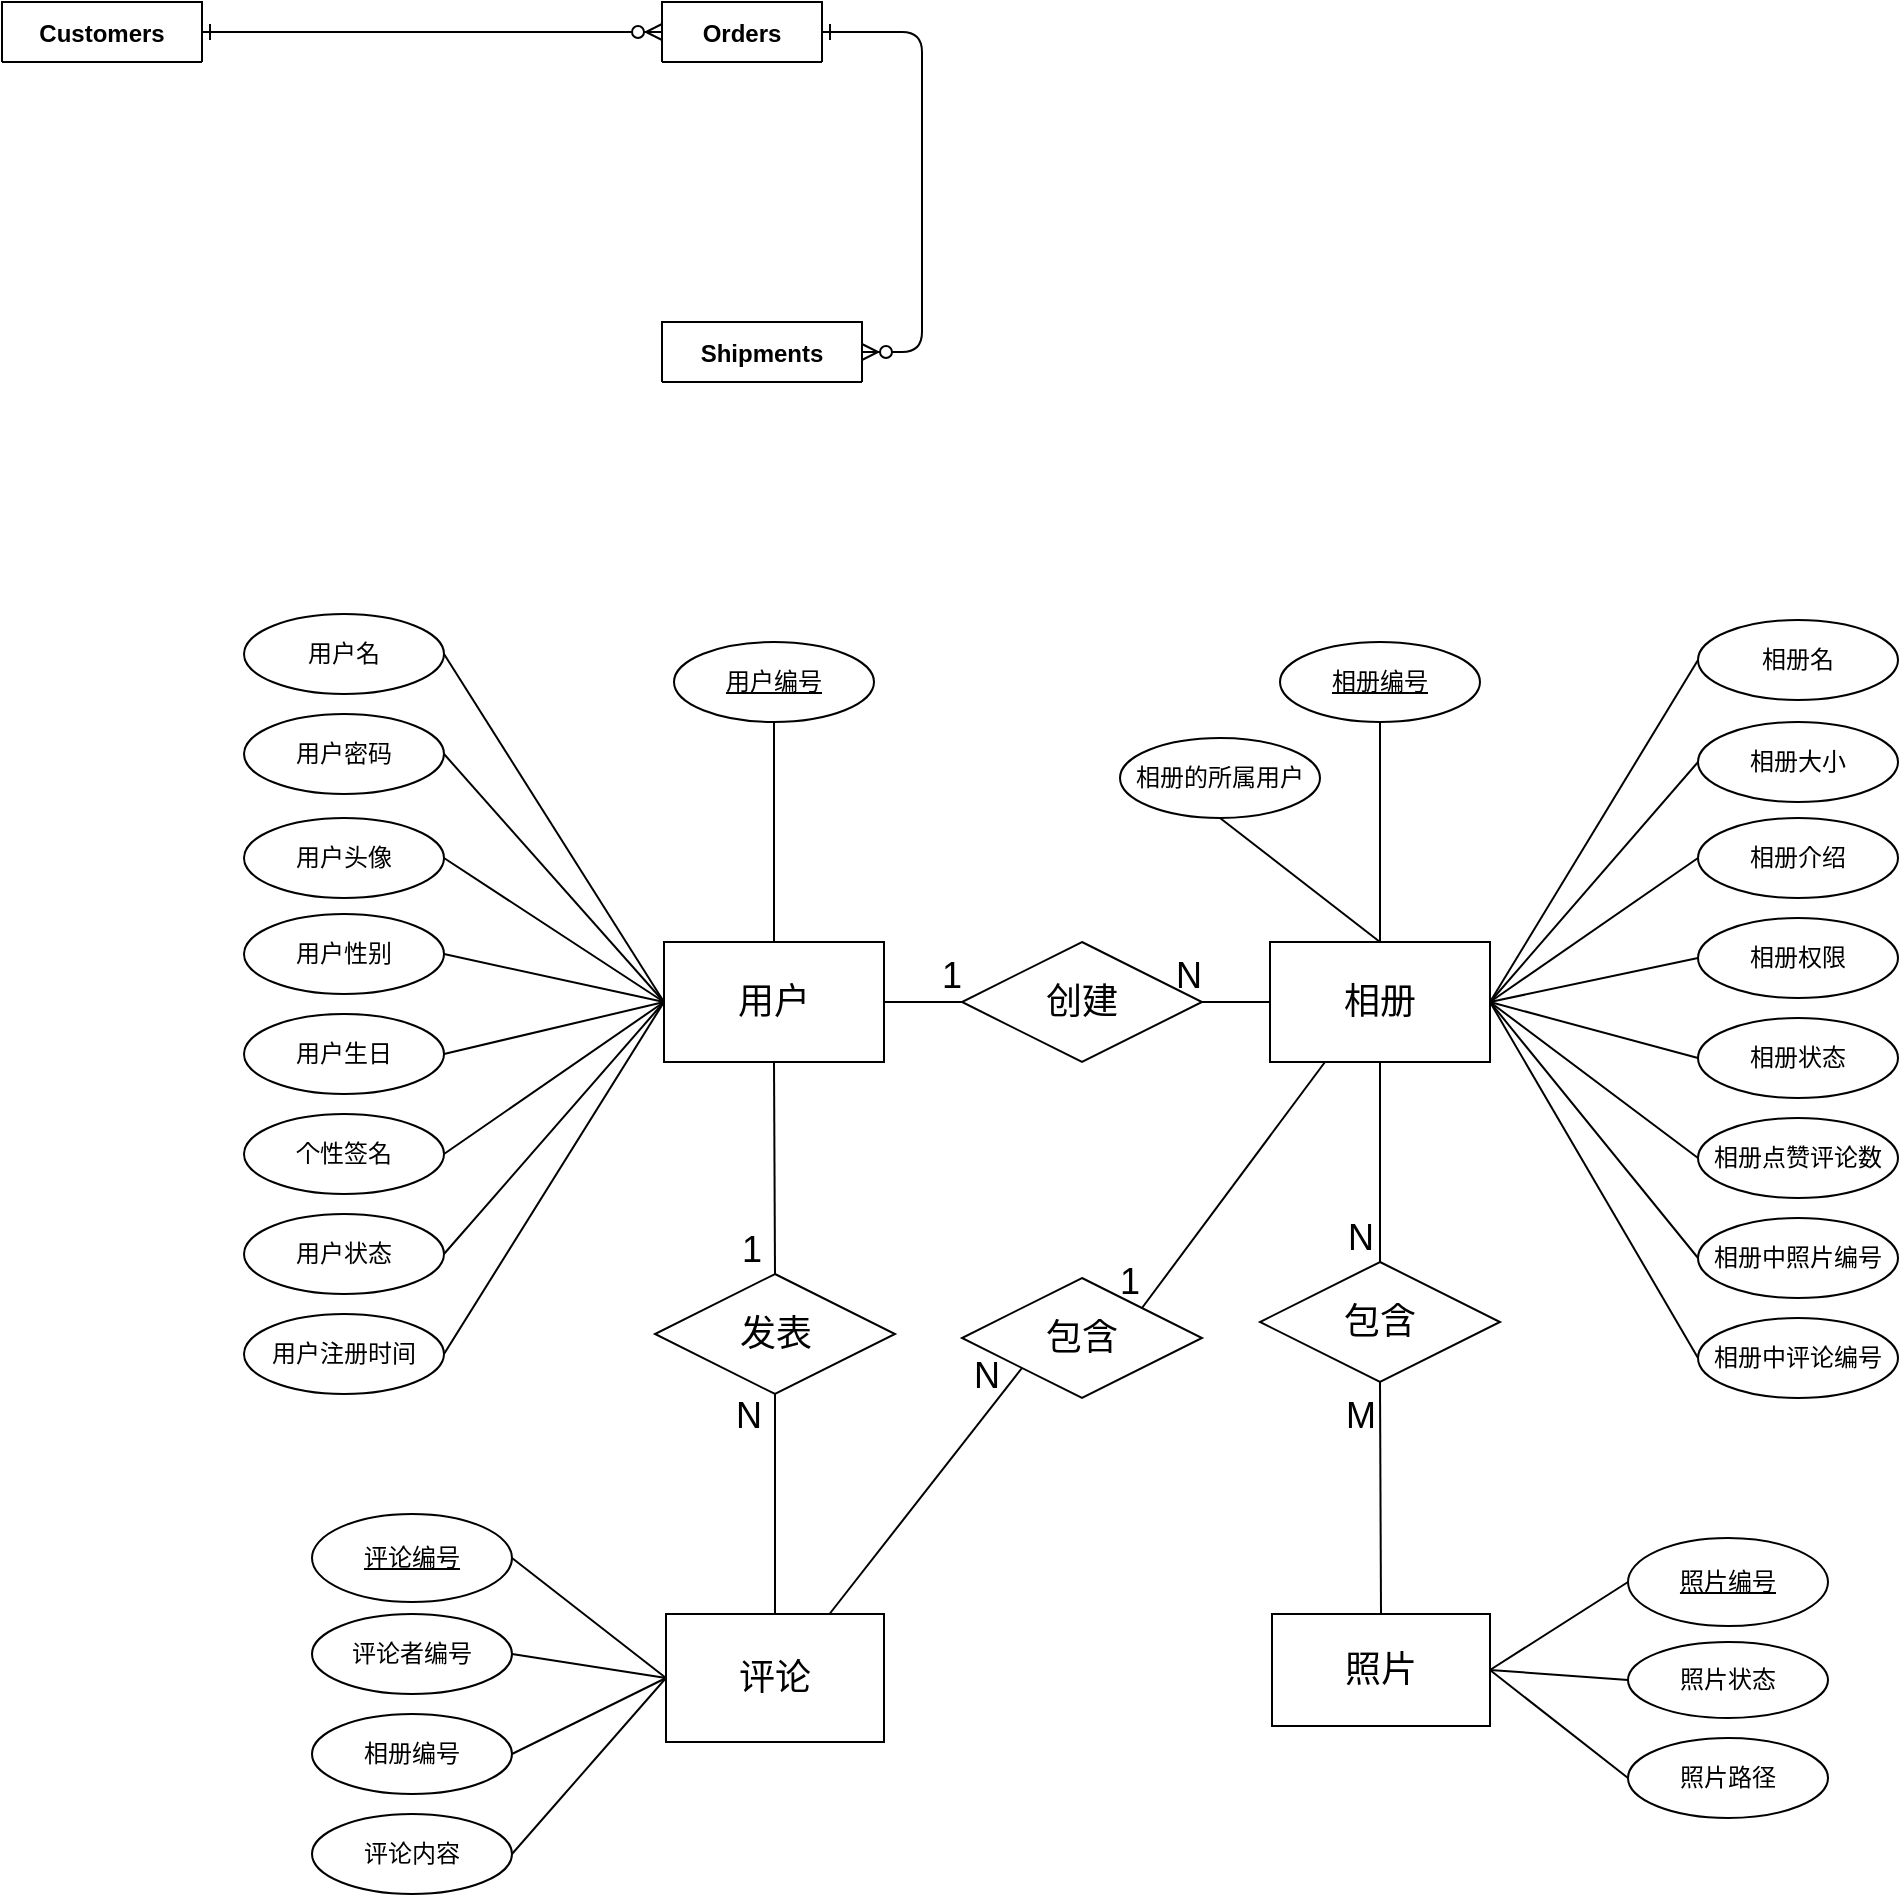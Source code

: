 <mxfile version="20.3.0" type="device"><diagram id="R2lEEEUBdFMjLlhIrx00" name="Page-1"><mxGraphModel dx="669" dy="1000" grid="1" gridSize="10" guides="1" tooltips="1" connect="1" arrows="1" fold="1" page="1" pageScale="1" pageWidth="1100" pageHeight="1700" math="0" shadow="0" extFonts="Permanent Marker^https://fonts.googleapis.com/css?family=Permanent+Marker"><root><mxCell id="0"/><mxCell id="1" parent="0"/><mxCell id="C-vyLk0tnHw3VtMMgP7b-1" value="" style="edgeStyle=entityRelationEdgeStyle;endArrow=ERzeroToMany;startArrow=ERone;endFill=1;startFill=0;" parent="1" source="C-vyLk0tnHw3VtMMgP7b-24" target="C-vyLk0tnHw3VtMMgP7b-6" edge="1"><mxGeometry width="100" height="100" relative="1" as="geometry"><mxPoint x="240" y="650" as="sourcePoint"/><mxPoint x="340" y="550" as="targetPoint"/></mxGeometry></mxCell><mxCell id="C-vyLk0tnHw3VtMMgP7b-12" value="" style="edgeStyle=entityRelationEdgeStyle;endArrow=ERzeroToMany;startArrow=ERone;endFill=1;startFill=0;" parent="1" source="C-vyLk0tnHw3VtMMgP7b-3" target="C-vyLk0tnHw3VtMMgP7b-17" edge="1"><mxGeometry width="100" height="100" relative="1" as="geometry"><mxPoint x="300" y="110" as="sourcePoint"/><mxPoint x="360" y="135" as="targetPoint"/></mxGeometry></mxCell><mxCell id="C-vyLk0tnHw3VtMMgP7b-2" value="Orders" style="shape=table;startSize=30;container=1;collapsible=1;childLayout=tableLayout;fixedRows=1;rowLines=0;fontStyle=1;align=center;resizeLast=1;" parent="1" vertex="1" collapsed="1"><mxGeometry x="350" y="50" width="80" height="30" as="geometry"><mxRectangle x="450" y="120" width="250" height="130" as="alternateBounds"/></mxGeometry></mxCell><mxCell id="C-vyLk0tnHw3VtMMgP7b-3" value="" style="shape=partialRectangle;collapsible=0;dropTarget=0;pointerEvents=0;fillColor=none;points=[[0,0.5],[1,0.5]];portConstraint=eastwest;top=0;left=0;right=0;bottom=1;" parent="C-vyLk0tnHw3VtMMgP7b-2" vertex="1"><mxGeometry y="30" width="250" height="30" as="geometry"/></mxCell><mxCell id="C-vyLk0tnHw3VtMMgP7b-4" value="PK" style="shape=partialRectangle;overflow=hidden;connectable=0;fillColor=none;top=0;left=0;bottom=0;right=0;fontStyle=1;" parent="C-vyLk0tnHw3VtMMgP7b-3" vertex="1"><mxGeometry width="30" height="30" as="geometry"/></mxCell><mxCell id="C-vyLk0tnHw3VtMMgP7b-5" value="order_id int NOT NULL " style="shape=partialRectangle;overflow=hidden;connectable=0;fillColor=none;top=0;left=0;bottom=0;right=0;align=left;spacingLeft=6;fontStyle=5;" parent="C-vyLk0tnHw3VtMMgP7b-3" vertex="1"><mxGeometry x="30" width="220" height="30" as="geometry"/></mxCell><mxCell id="C-vyLk0tnHw3VtMMgP7b-6" value="" style="shape=partialRectangle;collapsible=0;dropTarget=0;pointerEvents=0;fillColor=none;points=[[0,0.5],[1,0.5]];portConstraint=eastwest;top=0;left=0;right=0;bottom=0;" parent="C-vyLk0tnHw3VtMMgP7b-2" vertex="1"><mxGeometry y="60" width="250" height="30" as="geometry"/></mxCell><mxCell id="C-vyLk0tnHw3VtMMgP7b-7" value="FK1" style="shape=partialRectangle;overflow=hidden;connectable=0;fillColor=none;top=0;left=0;bottom=0;right=0;" parent="C-vyLk0tnHw3VtMMgP7b-6" vertex="1"><mxGeometry width="30" height="30" as="geometry"/></mxCell><mxCell id="C-vyLk0tnHw3VtMMgP7b-8" value="customer_id int NOT NULL" style="shape=partialRectangle;overflow=hidden;connectable=0;fillColor=none;top=0;left=0;bottom=0;right=0;align=left;spacingLeft=6;" parent="C-vyLk0tnHw3VtMMgP7b-6" vertex="1"><mxGeometry x="30" width="220" height="30" as="geometry"/></mxCell><mxCell id="C-vyLk0tnHw3VtMMgP7b-9" value="" style="shape=partialRectangle;collapsible=0;dropTarget=0;pointerEvents=0;fillColor=none;points=[[0,0.5],[1,0.5]];portConstraint=eastwest;top=0;left=0;right=0;bottom=0;" parent="C-vyLk0tnHw3VtMMgP7b-2" vertex="1"><mxGeometry y="90" width="250" height="30" as="geometry"/></mxCell><mxCell id="C-vyLk0tnHw3VtMMgP7b-10" value="" style="shape=partialRectangle;overflow=hidden;connectable=0;fillColor=none;top=0;left=0;bottom=0;right=0;" parent="C-vyLk0tnHw3VtMMgP7b-9" vertex="1"><mxGeometry width="30" height="30" as="geometry"/></mxCell><mxCell id="C-vyLk0tnHw3VtMMgP7b-11" value="order_date date NOT NULL" style="shape=partialRectangle;overflow=hidden;connectable=0;fillColor=none;top=0;left=0;bottom=0;right=0;align=left;spacingLeft=6;" parent="C-vyLk0tnHw3VtMMgP7b-9" vertex="1"><mxGeometry x="30" width="220" height="30" as="geometry"/></mxCell><mxCell id="C-vyLk0tnHw3VtMMgP7b-13" value="Shipments" style="shape=table;startSize=30;container=1;collapsible=1;childLayout=tableLayout;fixedRows=1;rowLines=0;fontStyle=1;align=center;resizeLast=1;" parent="1" vertex="1" collapsed="1"><mxGeometry x="350" y="210" width="100" height="30" as="geometry"><mxRectangle x="450" y="280" width="250" height="130" as="alternateBounds"/></mxGeometry></mxCell><mxCell id="C-vyLk0tnHw3VtMMgP7b-14" value="" style="shape=partialRectangle;collapsible=0;dropTarget=0;pointerEvents=0;fillColor=none;points=[[0,0.5],[1,0.5]];portConstraint=eastwest;top=0;left=0;right=0;bottom=1;" parent="C-vyLk0tnHw3VtMMgP7b-13" vertex="1"><mxGeometry y="30" width="250" height="30" as="geometry"/></mxCell><mxCell id="C-vyLk0tnHw3VtMMgP7b-15" value="PK" style="shape=partialRectangle;overflow=hidden;connectable=0;fillColor=none;top=0;left=0;bottom=0;right=0;fontStyle=1;" parent="C-vyLk0tnHw3VtMMgP7b-14" vertex="1"><mxGeometry width="30" height="30" as="geometry"/></mxCell><mxCell id="C-vyLk0tnHw3VtMMgP7b-16" value="shipment_id int NOT NULL " style="shape=partialRectangle;overflow=hidden;connectable=0;fillColor=none;top=0;left=0;bottom=0;right=0;align=left;spacingLeft=6;fontStyle=5;" parent="C-vyLk0tnHw3VtMMgP7b-14" vertex="1"><mxGeometry x="30" width="220" height="30" as="geometry"/></mxCell><mxCell id="C-vyLk0tnHw3VtMMgP7b-17" value="" style="shape=partialRectangle;collapsible=0;dropTarget=0;pointerEvents=0;fillColor=none;points=[[0,0.5],[1,0.5]];portConstraint=eastwest;top=0;left=0;right=0;bottom=0;" parent="C-vyLk0tnHw3VtMMgP7b-13" vertex="1"><mxGeometry y="60" width="250" height="30" as="geometry"/></mxCell><mxCell id="C-vyLk0tnHw3VtMMgP7b-18" value="FK1" style="shape=partialRectangle;overflow=hidden;connectable=0;fillColor=none;top=0;left=0;bottom=0;right=0;" parent="C-vyLk0tnHw3VtMMgP7b-17" vertex="1"><mxGeometry width="30" height="30" as="geometry"/></mxCell><mxCell id="C-vyLk0tnHw3VtMMgP7b-19" value="order_id int NOT NULL" style="shape=partialRectangle;overflow=hidden;connectable=0;fillColor=none;top=0;left=0;bottom=0;right=0;align=left;spacingLeft=6;" parent="C-vyLk0tnHw3VtMMgP7b-17" vertex="1"><mxGeometry x="30" width="220" height="30" as="geometry"/></mxCell><mxCell id="C-vyLk0tnHw3VtMMgP7b-20" value="" style="shape=partialRectangle;collapsible=0;dropTarget=0;pointerEvents=0;fillColor=none;points=[[0,0.5],[1,0.5]];portConstraint=eastwest;top=0;left=0;right=0;bottom=0;" parent="C-vyLk0tnHw3VtMMgP7b-13" vertex="1"><mxGeometry y="90" width="250" height="30" as="geometry"/></mxCell><mxCell id="C-vyLk0tnHw3VtMMgP7b-21" value="" style="shape=partialRectangle;overflow=hidden;connectable=0;fillColor=none;top=0;left=0;bottom=0;right=0;" parent="C-vyLk0tnHw3VtMMgP7b-20" vertex="1"><mxGeometry width="30" height="30" as="geometry"/></mxCell><mxCell id="C-vyLk0tnHw3VtMMgP7b-22" value="shipment_date date NOT NULL" style="shape=partialRectangle;overflow=hidden;connectable=0;fillColor=none;top=0;left=0;bottom=0;right=0;align=left;spacingLeft=6;" parent="C-vyLk0tnHw3VtMMgP7b-20" vertex="1"><mxGeometry x="30" width="220" height="30" as="geometry"/></mxCell><mxCell id="C-vyLk0tnHw3VtMMgP7b-23" value="Customers" style="shape=table;startSize=30;container=1;collapsible=1;childLayout=tableLayout;fixedRows=1;rowLines=0;fontStyle=1;align=center;resizeLast=1;" parent="1" vertex="1" collapsed="1"><mxGeometry x="20" y="50" width="100" height="30" as="geometry"><mxRectangle x="120" y="120" width="250" height="100" as="alternateBounds"/></mxGeometry></mxCell><mxCell id="C-vyLk0tnHw3VtMMgP7b-24" value="" style="shape=partialRectangle;collapsible=0;dropTarget=0;pointerEvents=0;fillColor=none;points=[[0,0.5],[1,0.5]];portConstraint=eastwest;top=0;left=0;right=0;bottom=1;" parent="C-vyLk0tnHw3VtMMgP7b-23" vertex="1"><mxGeometry y="30" width="250" height="30" as="geometry"/></mxCell><mxCell id="C-vyLk0tnHw3VtMMgP7b-25" value="PK" style="shape=partialRectangle;overflow=hidden;connectable=0;fillColor=none;top=0;left=0;bottom=0;right=0;fontStyle=1;" parent="C-vyLk0tnHw3VtMMgP7b-24" vertex="1"><mxGeometry width="30" height="30" as="geometry"/></mxCell><mxCell id="C-vyLk0tnHw3VtMMgP7b-26" value="customer_id int NOT NULL " style="shape=partialRectangle;overflow=hidden;connectable=0;fillColor=none;top=0;left=0;bottom=0;right=0;align=left;spacingLeft=6;fontStyle=5;" parent="C-vyLk0tnHw3VtMMgP7b-24" vertex="1"><mxGeometry x="30" width="220" height="30" as="geometry"/></mxCell><mxCell id="C-vyLk0tnHw3VtMMgP7b-27" value="" style="shape=partialRectangle;collapsible=0;dropTarget=0;pointerEvents=0;fillColor=none;points=[[0,0.5],[1,0.5]];portConstraint=eastwest;top=0;left=0;right=0;bottom=0;" parent="C-vyLk0tnHw3VtMMgP7b-23" vertex="1"><mxGeometry y="60" width="250" height="30" as="geometry"/></mxCell><mxCell id="C-vyLk0tnHw3VtMMgP7b-28" value="" style="shape=partialRectangle;overflow=hidden;connectable=0;fillColor=none;top=0;left=0;bottom=0;right=0;" parent="C-vyLk0tnHw3VtMMgP7b-27" vertex="1"><mxGeometry width="30" height="30" as="geometry"/></mxCell><mxCell id="C-vyLk0tnHw3VtMMgP7b-29" value="customer_name char(50) NOT NULL" style="shape=partialRectangle;overflow=hidden;connectable=0;fillColor=none;top=0;left=0;bottom=0;right=0;align=left;spacingLeft=6;" parent="C-vyLk0tnHw3VtMMgP7b-27" vertex="1"><mxGeometry x="30" width="220" height="30" as="geometry"/></mxCell><mxCell id="ee1Kb1VTZH6I9Eqz2urn-1" value="&lt;font style=&quot;font-size: 18px;&quot;&gt;用户&lt;/font&gt;" style="whiteSpace=wrap;html=1;align=center;" vertex="1" parent="1"><mxGeometry x="351" y="520" width="110" height="60" as="geometry"/></mxCell><mxCell id="ee1Kb1VTZH6I9Eqz2urn-2" value="&lt;font style=&quot;font-size: 18px;&quot;&gt;相册&lt;/font&gt;" style="whiteSpace=wrap;html=1;align=center;" vertex="1" parent="1"><mxGeometry x="654" y="520" width="110" height="60" as="geometry"/></mxCell><mxCell id="ee1Kb1VTZH6I9Eqz2urn-3" value="&lt;font style=&quot;font-size: 18px;&quot;&gt;照片&lt;/font&gt;" style="whiteSpace=wrap;html=1;align=center;" vertex="1" parent="1"><mxGeometry x="655" y="856" width="109" height="56" as="geometry"/></mxCell><mxCell id="ee1Kb1VTZH6I9Eqz2urn-4" value="&lt;font style=&quot;font-size: 18px;&quot;&gt;评论&lt;/font&gt;" style="whiteSpace=wrap;html=1;align=center;" vertex="1" parent="1"><mxGeometry x="352" y="856" width="109" height="64" as="geometry"/></mxCell><mxCell id="ee1Kb1VTZH6I9Eqz2urn-5" value="用户编号" style="ellipse;whiteSpace=wrap;html=1;align=center;fontStyle=4;" vertex="1" parent="1"><mxGeometry x="356" y="370" width="100" height="40" as="geometry"/></mxCell><mxCell id="ee1Kb1VTZH6I9Eqz2urn-25" style="rounded=0;orthogonalLoop=1;jettySize=auto;html=1;exitX=1;exitY=0.5;exitDx=0;exitDy=0;entryX=0;entryY=0.5;entryDx=0;entryDy=0;fontSize=18;endArrow=none;endFill=0;" edge="1" parent="1" source="ee1Kb1VTZH6I9Eqz2urn-6" target="ee1Kb1VTZH6I9Eqz2urn-1"><mxGeometry relative="1" as="geometry"/></mxCell><mxCell id="ee1Kb1VTZH6I9Eqz2urn-6" value="用户名" style="ellipse;whiteSpace=wrap;html=1;align=center;" vertex="1" parent="1"><mxGeometry x="141" y="356" width="100" height="40" as="geometry"/></mxCell><mxCell id="ee1Kb1VTZH6I9Eqz2urn-26" style="edgeStyle=none;rounded=0;orthogonalLoop=1;jettySize=auto;html=1;exitX=1;exitY=0.5;exitDx=0;exitDy=0;fontSize=18;endArrow=none;endFill=0;entryX=0;entryY=0.5;entryDx=0;entryDy=0;" edge="1" parent="1" source="ee1Kb1VTZH6I9Eqz2urn-7" target="ee1Kb1VTZH6I9Eqz2urn-1"><mxGeometry relative="1" as="geometry"><mxPoint x="351" y="545" as="targetPoint"/></mxGeometry></mxCell><mxCell id="ee1Kb1VTZH6I9Eqz2urn-7" value="用户密码" style="ellipse;whiteSpace=wrap;html=1;align=center;" vertex="1" parent="1"><mxGeometry x="141" y="406" width="100" height="40" as="geometry"/></mxCell><mxCell id="ee1Kb1VTZH6I9Eqz2urn-27" style="edgeStyle=none;rounded=0;orthogonalLoop=1;jettySize=auto;html=1;exitX=1;exitY=0.5;exitDx=0;exitDy=0;fontSize=18;endArrow=none;endFill=0;entryX=0;entryY=0.5;entryDx=0;entryDy=0;" edge="1" parent="1" source="ee1Kb1VTZH6I9Eqz2urn-8" target="ee1Kb1VTZH6I9Eqz2urn-1"><mxGeometry relative="1" as="geometry"><mxPoint x="351" y="560" as="targetPoint"/></mxGeometry></mxCell><mxCell id="ee1Kb1VTZH6I9Eqz2urn-8" value="用户头像" style="ellipse;whiteSpace=wrap;html=1;align=center;" vertex="1" parent="1"><mxGeometry x="141" y="458" width="100" height="40" as="geometry"/></mxCell><mxCell id="ee1Kb1VTZH6I9Eqz2urn-28" style="edgeStyle=none;rounded=0;orthogonalLoop=1;jettySize=auto;html=1;exitX=1;exitY=0.5;exitDx=0;exitDy=0;entryX=0;entryY=0.5;entryDx=0;entryDy=0;fontSize=18;endArrow=none;endFill=0;" edge="1" parent="1" source="ee1Kb1VTZH6I9Eqz2urn-9" target="ee1Kb1VTZH6I9Eqz2urn-1"><mxGeometry relative="1" as="geometry"/></mxCell><mxCell id="ee1Kb1VTZH6I9Eqz2urn-9" value="用户性别" style="ellipse;whiteSpace=wrap;html=1;align=center;" vertex="1" parent="1"><mxGeometry x="141" y="506" width="100" height="40" as="geometry"/></mxCell><mxCell id="ee1Kb1VTZH6I9Eqz2urn-29" style="edgeStyle=none;rounded=0;orthogonalLoop=1;jettySize=auto;html=1;exitX=1;exitY=0.5;exitDx=0;exitDy=0;entryX=0;entryY=0.5;entryDx=0;entryDy=0;fontSize=18;endArrow=none;endFill=0;" edge="1" parent="1" source="ee1Kb1VTZH6I9Eqz2urn-10" target="ee1Kb1VTZH6I9Eqz2urn-1"><mxGeometry relative="1" as="geometry"/></mxCell><mxCell id="ee1Kb1VTZH6I9Eqz2urn-10" value="用户生日" style="ellipse;whiteSpace=wrap;html=1;align=center;" vertex="1" parent="1"><mxGeometry x="141" y="556" width="100" height="40" as="geometry"/></mxCell><mxCell id="ee1Kb1VTZH6I9Eqz2urn-30" style="edgeStyle=none;rounded=0;orthogonalLoop=1;jettySize=auto;html=1;exitX=1;exitY=0.5;exitDx=0;exitDy=0;entryX=0;entryY=0.5;entryDx=0;entryDy=0;fontSize=18;endArrow=none;endFill=0;" edge="1" parent="1" source="ee1Kb1VTZH6I9Eqz2urn-11" target="ee1Kb1VTZH6I9Eqz2urn-1"><mxGeometry relative="1" as="geometry"/></mxCell><mxCell id="ee1Kb1VTZH6I9Eqz2urn-11" value="个性签名" style="ellipse;whiteSpace=wrap;html=1;align=center;" vertex="1" parent="1"><mxGeometry x="141" y="606" width="100" height="40" as="geometry"/></mxCell><mxCell id="ee1Kb1VTZH6I9Eqz2urn-32" style="edgeStyle=none;rounded=0;orthogonalLoop=1;jettySize=auto;html=1;exitX=1;exitY=0.5;exitDx=0;exitDy=0;entryX=0;entryY=0.5;entryDx=0;entryDy=0;fontSize=18;endArrow=none;endFill=0;" edge="1" parent="1" source="ee1Kb1VTZH6I9Eqz2urn-12" target="ee1Kb1VTZH6I9Eqz2urn-1"><mxGeometry relative="1" as="geometry"/></mxCell><mxCell id="ee1Kb1VTZH6I9Eqz2urn-12" value="用户状态" style="ellipse;whiteSpace=wrap;html=1;align=center;" vertex="1" parent="1"><mxGeometry x="141" y="656" width="100" height="40" as="geometry"/></mxCell><mxCell id="ee1Kb1VTZH6I9Eqz2urn-33" style="edgeStyle=none;rounded=0;orthogonalLoop=1;jettySize=auto;html=1;exitX=1;exitY=0.5;exitDx=0;exitDy=0;fontSize=18;endArrow=none;endFill=0;" edge="1" parent="1" source="ee1Kb1VTZH6I9Eqz2urn-13"><mxGeometry relative="1" as="geometry"><mxPoint x="351" y="550" as="targetPoint"/></mxGeometry></mxCell><mxCell id="ee1Kb1VTZH6I9Eqz2urn-13" value="用户注册时间" style="ellipse;whiteSpace=wrap;html=1;align=center;" vertex="1" parent="1"><mxGeometry x="141" y="706" width="100" height="40" as="geometry"/></mxCell><mxCell id="ee1Kb1VTZH6I9Eqz2urn-21" value="" style="endArrow=none;html=1;rounded=0;fontSize=18;exitX=0.5;exitY=1;exitDx=0;exitDy=0;entryX=0.5;entryY=0;entryDx=0;entryDy=0;" edge="1" parent="1" source="ee1Kb1VTZH6I9Eqz2urn-5" target="ee1Kb1VTZH6I9Eqz2urn-1"><mxGeometry relative="1" as="geometry"><mxPoint x="371" y="390" as="sourcePoint"/><mxPoint x="531" y="390" as="targetPoint"/></mxGeometry></mxCell><mxCell id="ee1Kb1VTZH6I9Eqz2urn-46" style="edgeStyle=none;rounded=0;orthogonalLoop=1;jettySize=auto;html=1;exitX=0;exitY=0.5;exitDx=0;exitDy=0;entryX=1;entryY=0.5;entryDx=0;entryDy=0;fontSize=18;endArrow=none;endFill=0;" edge="1" parent="1" source="ee1Kb1VTZH6I9Eqz2urn-34" target="ee1Kb1VTZH6I9Eqz2urn-2"><mxGeometry relative="1" as="geometry"/></mxCell><mxCell id="ee1Kb1VTZH6I9Eqz2urn-34" value="相册名" style="ellipse;whiteSpace=wrap;html=1;align=center;" vertex="1" parent="1"><mxGeometry x="868" y="359" width="100" height="40" as="geometry"/></mxCell><mxCell id="ee1Kb1VTZH6I9Eqz2urn-45" style="edgeStyle=none;rounded=0;orthogonalLoop=1;jettySize=auto;html=1;exitX=0.5;exitY=1;exitDx=0;exitDy=0;entryX=0.5;entryY=0;entryDx=0;entryDy=0;fontSize=18;endArrow=none;endFill=0;" edge="1" parent="1" source="ee1Kb1VTZH6I9Eqz2urn-35" target="ee1Kb1VTZH6I9Eqz2urn-2"><mxGeometry relative="1" as="geometry"/></mxCell><mxCell id="ee1Kb1VTZH6I9Eqz2urn-35" value="相册的所属用户" style="ellipse;whiteSpace=wrap;html=1;align=center;" vertex="1" parent="1"><mxGeometry x="579" y="418" width="100" height="40" as="geometry"/></mxCell><mxCell id="ee1Kb1VTZH6I9Eqz2urn-47" style="edgeStyle=none;rounded=0;orthogonalLoop=1;jettySize=auto;html=1;exitX=0;exitY=0.5;exitDx=0;exitDy=0;fontSize=18;endArrow=none;endFill=0;" edge="1" parent="1" source="ee1Kb1VTZH6I9Eqz2urn-36"><mxGeometry relative="1" as="geometry"><mxPoint x="764" y="550" as="targetPoint"/></mxGeometry></mxCell><mxCell id="ee1Kb1VTZH6I9Eqz2urn-36" value="相册大小" style="ellipse;whiteSpace=wrap;html=1;align=center;" vertex="1" parent="1"><mxGeometry x="868" y="410" width="100" height="40" as="geometry"/></mxCell><mxCell id="ee1Kb1VTZH6I9Eqz2urn-48" style="edgeStyle=none;rounded=0;orthogonalLoop=1;jettySize=auto;html=1;exitX=0;exitY=0.5;exitDx=0;exitDy=0;entryX=1;entryY=0.5;entryDx=0;entryDy=0;fontSize=18;endArrow=none;endFill=0;" edge="1" parent="1" source="ee1Kb1VTZH6I9Eqz2urn-37" target="ee1Kb1VTZH6I9Eqz2urn-2"><mxGeometry relative="1" as="geometry"/></mxCell><mxCell id="ee1Kb1VTZH6I9Eqz2urn-37" value="相册介绍" style="ellipse;whiteSpace=wrap;html=1;align=center;" vertex="1" parent="1"><mxGeometry x="868" y="458" width="100" height="40" as="geometry"/></mxCell><mxCell id="ee1Kb1VTZH6I9Eqz2urn-49" style="edgeStyle=none;rounded=0;orthogonalLoop=1;jettySize=auto;html=1;exitX=0;exitY=0.5;exitDx=0;exitDy=0;entryX=1;entryY=0.5;entryDx=0;entryDy=0;fontSize=18;endArrow=none;endFill=0;" edge="1" parent="1" source="ee1Kb1VTZH6I9Eqz2urn-38" target="ee1Kb1VTZH6I9Eqz2urn-2"><mxGeometry relative="1" as="geometry"/></mxCell><mxCell id="ee1Kb1VTZH6I9Eqz2urn-38" value="相册权限" style="ellipse;whiteSpace=wrap;html=1;align=center;" vertex="1" parent="1"><mxGeometry x="868" y="508" width="100" height="40" as="geometry"/></mxCell><mxCell id="ee1Kb1VTZH6I9Eqz2urn-51" style="edgeStyle=none;rounded=0;orthogonalLoop=1;jettySize=auto;html=1;exitX=0;exitY=0.5;exitDx=0;exitDy=0;entryX=1;entryY=0.5;entryDx=0;entryDy=0;fontSize=18;endArrow=none;endFill=0;" edge="1" parent="1" source="ee1Kb1VTZH6I9Eqz2urn-39" target="ee1Kb1VTZH6I9Eqz2urn-2"><mxGeometry relative="1" as="geometry"/></mxCell><mxCell id="ee1Kb1VTZH6I9Eqz2urn-39" value="相册状态" style="ellipse;whiteSpace=wrap;html=1;align=center;" vertex="1" parent="1"><mxGeometry x="868" y="558" width="100" height="40" as="geometry"/></mxCell><mxCell id="ee1Kb1VTZH6I9Eqz2urn-52" style="edgeStyle=none;rounded=0;orthogonalLoop=1;jettySize=auto;html=1;exitX=0;exitY=0.5;exitDx=0;exitDy=0;entryX=1;entryY=0.5;entryDx=0;entryDy=0;fontSize=18;endArrow=none;endFill=0;" edge="1" parent="1" source="ee1Kb1VTZH6I9Eqz2urn-40" target="ee1Kb1VTZH6I9Eqz2urn-2"><mxGeometry relative="1" as="geometry"/></mxCell><mxCell id="ee1Kb1VTZH6I9Eqz2urn-40" value="相册点赞评论数" style="ellipse;whiteSpace=wrap;html=1;align=center;" vertex="1" parent="1"><mxGeometry x="868" y="608" width="100" height="40" as="geometry"/></mxCell><mxCell id="ee1Kb1VTZH6I9Eqz2urn-53" style="edgeStyle=none;rounded=0;orthogonalLoop=1;jettySize=auto;html=1;exitX=0;exitY=0.5;exitDx=0;exitDy=0;entryX=1;entryY=0.5;entryDx=0;entryDy=0;fontSize=18;endArrow=none;endFill=0;" edge="1" parent="1" source="ee1Kb1VTZH6I9Eqz2urn-41" target="ee1Kb1VTZH6I9Eqz2urn-2"><mxGeometry relative="1" as="geometry"/></mxCell><mxCell id="ee1Kb1VTZH6I9Eqz2urn-41" value="相册中照片编号" style="ellipse;whiteSpace=wrap;html=1;align=center;" vertex="1" parent="1"><mxGeometry x="868" y="658" width="100" height="40" as="geometry"/></mxCell><mxCell id="ee1Kb1VTZH6I9Eqz2urn-55" style="edgeStyle=none;rounded=0;orthogonalLoop=1;jettySize=auto;html=1;exitX=0;exitY=0.5;exitDx=0;exitDy=0;entryX=1;entryY=0.5;entryDx=0;entryDy=0;fontSize=18;endArrow=none;endFill=0;" edge="1" parent="1" source="ee1Kb1VTZH6I9Eqz2urn-42" target="ee1Kb1VTZH6I9Eqz2urn-2"><mxGeometry relative="1" as="geometry"/></mxCell><mxCell id="ee1Kb1VTZH6I9Eqz2urn-42" value="相册中评论编号" style="ellipse;whiteSpace=wrap;html=1;align=center;" vertex="1" parent="1"><mxGeometry x="868" y="708" width="100" height="40" as="geometry"/></mxCell><mxCell id="ee1Kb1VTZH6I9Eqz2urn-44" style="edgeStyle=none;rounded=0;orthogonalLoop=1;jettySize=auto;html=1;exitX=0.5;exitY=1;exitDx=0;exitDy=0;entryX=0.5;entryY=0;entryDx=0;entryDy=0;fontSize=18;endArrow=none;endFill=0;" edge="1" parent="1" source="ee1Kb1VTZH6I9Eqz2urn-43" target="ee1Kb1VTZH6I9Eqz2urn-2"><mxGeometry relative="1" as="geometry"/></mxCell><mxCell id="ee1Kb1VTZH6I9Eqz2urn-43" value="相册编号" style="ellipse;whiteSpace=wrap;html=1;align=center;fontStyle=4;" vertex="1" parent="1"><mxGeometry x="659" y="370" width="100" height="40" as="geometry"/></mxCell><mxCell id="ee1Kb1VTZH6I9Eqz2urn-60" style="edgeStyle=none;rounded=0;orthogonalLoop=1;jettySize=auto;html=1;exitX=1;exitY=0.5;exitDx=0;exitDy=0;entryX=0;entryY=0.5;entryDx=0;entryDy=0;fontSize=18;endArrow=none;endFill=0;" edge="1" parent="1" source="ee1Kb1VTZH6I9Eqz2urn-56" target="ee1Kb1VTZH6I9Eqz2urn-4"><mxGeometry relative="1" as="geometry"/></mxCell><mxCell id="ee1Kb1VTZH6I9Eqz2urn-56" value="&lt;u&gt;评论编号&lt;/u&gt;" style="ellipse;whiteSpace=wrap;html=1;align=center;" vertex="1" parent="1"><mxGeometry x="175" y="806" width="100" height="44" as="geometry"/></mxCell><mxCell id="ee1Kb1VTZH6I9Eqz2urn-63" style="edgeStyle=none;rounded=0;orthogonalLoop=1;jettySize=auto;html=1;exitX=1;exitY=0.5;exitDx=0;exitDy=0;entryX=0;entryY=0.5;entryDx=0;entryDy=0;fontSize=18;endArrow=none;endFill=0;" edge="1" parent="1" source="ee1Kb1VTZH6I9Eqz2urn-57" target="ee1Kb1VTZH6I9Eqz2urn-4"><mxGeometry relative="1" as="geometry"/></mxCell><mxCell id="ee1Kb1VTZH6I9Eqz2urn-57" value="评论者编号" style="ellipse;whiteSpace=wrap;html=1;align=center;" vertex="1" parent="1"><mxGeometry x="175" y="856" width="100" height="40" as="geometry"/></mxCell><mxCell id="ee1Kb1VTZH6I9Eqz2urn-65" style="edgeStyle=none;rounded=0;orthogonalLoop=1;jettySize=auto;html=1;exitX=1;exitY=0.5;exitDx=0;exitDy=0;entryX=0;entryY=0.5;entryDx=0;entryDy=0;fontSize=18;endArrow=none;endFill=0;" edge="1" parent="1" source="ee1Kb1VTZH6I9Eqz2urn-58" target="ee1Kb1VTZH6I9Eqz2urn-4"><mxGeometry relative="1" as="geometry"/></mxCell><mxCell id="ee1Kb1VTZH6I9Eqz2urn-58" value="相册编号" style="ellipse;whiteSpace=wrap;html=1;align=center;" vertex="1" parent="1"><mxGeometry x="175" y="906" width="100" height="40" as="geometry"/></mxCell><mxCell id="ee1Kb1VTZH6I9Eqz2urn-66" style="edgeStyle=none;rounded=0;orthogonalLoop=1;jettySize=auto;html=1;exitX=1;exitY=0.5;exitDx=0;exitDy=0;entryX=0;entryY=0.5;entryDx=0;entryDy=0;fontSize=18;endArrow=none;endFill=0;" edge="1" parent="1" source="ee1Kb1VTZH6I9Eqz2urn-59" target="ee1Kb1VTZH6I9Eqz2urn-4"><mxGeometry relative="1" as="geometry"/></mxCell><mxCell id="ee1Kb1VTZH6I9Eqz2urn-59" value="评论内容" style="ellipse;whiteSpace=wrap;html=1;align=center;" vertex="1" parent="1"><mxGeometry x="175" y="956" width="100" height="40" as="geometry"/></mxCell><mxCell id="ee1Kb1VTZH6I9Eqz2urn-71" style="edgeStyle=none;rounded=0;orthogonalLoop=1;jettySize=auto;html=1;exitX=0;exitY=0.5;exitDx=0;exitDy=0;entryX=1;entryY=0.5;entryDx=0;entryDy=0;fontSize=18;endArrow=none;endFill=0;" edge="1" parent="1" source="ee1Kb1VTZH6I9Eqz2urn-68" target="ee1Kb1VTZH6I9Eqz2urn-3"><mxGeometry relative="1" as="geometry"/></mxCell><mxCell id="ee1Kb1VTZH6I9Eqz2urn-68" value="&lt;u&gt;照片编号&lt;/u&gt;" style="ellipse;whiteSpace=wrap;html=1;align=center;" vertex="1" parent="1"><mxGeometry x="833" y="818" width="100" height="44" as="geometry"/></mxCell><mxCell id="ee1Kb1VTZH6I9Eqz2urn-73" style="edgeStyle=none;rounded=0;orthogonalLoop=1;jettySize=auto;html=1;exitX=0;exitY=0.5;exitDx=0;exitDy=0;entryX=1;entryY=0.5;entryDx=0;entryDy=0;fontSize=18;endArrow=none;endFill=0;" edge="1" parent="1" source="ee1Kb1VTZH6I9Eqz2urn-69" target="ee1Kb1VTZH6I9Eqz2urn-3"><mxGeometry relative="1" as="geometry"/></mxCell><mxCell id="ee1Kb1VTZH6I9Eqz2urn-69" value="照片状态" style="ellipse;whiteSpace=wrap;html=1;align=center;" vertex="1" parent="1"><mxGeometry x="833" y="870" width="100" height="38" as="geometry"/></mxCell><mxCell id="ee1Kb1VTZH6I9Eqz2urn-74" style="edgeStyle=none;rounded=0;orthogonalLoop=1;jettySize=auto;html=1;exitX=0;exitY=0.5;exitDx=0;exitDy=0;entryX=1;entryY=0.5;entryDx=0;entryDy=0;fontSize=18;endArrow=none;endFill=0;" edge="1" parent="1" source="ee1Kb1VTZH6I9Eqz2urn-70" target="ee1Kb1VTZH6I9Eqz2urn-3"><mxGeometry relative="1" as="geometry"/></mxCell><mxCell id="ee1Kb1VTZH6I9Eqz2urn-70" value="照片路径" style="ellipse;whiteSpace=wrap;html=1;align=center;" vertex="1" parent="1"><mxGeometry x="833" y="918" width="100" height="40" as="geometry"/></mxCell><mxCell id="ee1Kb1VTZH6I9Eqz2urn-75" value="发表" style="shape=rhombus;perimeter=rhombusPerimeter;whiteSpace=wrap;html=1;align=center;fontSize=18;" vertex="1" parent="1"><mxGeometry x="346.5" y="686" width="120" height="60" as="geometry"/></mxCell><mxCell id="ee1Kb1VTZH6I9Eqz2urn-76" value="" style="endArrow=none;html=1;rounded=0;fontSize=18;entryX=0.5;entryY=1;entryDx=0;entryDy=0;exitX=0.5;exitY=0;exitDx=0;exitDy=0;" edge="1" parent="1" source="ee1Kb1VTZH6I9Eqz2urn-75" target="ee1Kb1VTZH6I9Eqz2urn-1"><mxGeometry relative="1" as="geometry"><mxPoint x="470" y="640" as="sourcePoint"/><mxPoint x="630" y="640" as="targetPoint"/></mxGeometry></mxCell><mxCell id="ee1Kb1VTZH6I9Eqz2urn-77" value="1" style="resizable=0;html=1;align=right;verticalAlign=bottom;fontSize=18;" connectable="0" vertex="1" parent="ee1Kb1VTZH6I9Eqz2urn-76"><mxGeometry x="1" relative="1" as="geometry"><mxPoint x="-6" y="107" as="offset"/></mxGeometry></mxCell><mxCell id="ee1Kb1VTZH6I9Eqz2urn-78" value="" style="endArrow=none;html=1;rounded=0;fontSize=18;exitX=0.5;exitY=0;exitDx=0;exitDy=0;entryX=0.5;entryY=1;entryDx=0;entryDy=0;" edge="1" parent="1" source="ee1Kb1VTZH6I9Eqz2urn-4" target="ee1Kb1VTZH6I9Eqz2urn-75"><mxGeometry relative="1" as="geometry"><mxPoint x="470" y="640" as="sourcePoint"/><mxPoint x="630" y="640" as="targetPoint"/></mxGeometry></mxCell><mxCell id="ee1Kb1VTZH6I9Eqz2urn-79" value="N" style="resizable=0;html=1;align=right;verticalAlign=bottom;fontSize=18;" connectable="0" vertex="1" parent="ee1Kb1VTZH6I9Eqz2urn-78"><mxGeometry x="1" relative="1" as="geometry"><mxPoint x="-6" y="24" as="offset"/></mxGeometry></mxCell><mxCell id="ee1Kb1VTZH6I9Eqz2urn-80" value="创建" style="shape=rhombus;perimeter=rhombusPerimeter;whiteSpace=wrap;html=1;align=center;fontSize=18;" vertex="1" parent="1"><mxGeometry x="500" y="520" width="120" height="60" as="geometry"/></mxCell><mxCell id="ee1Kb1VTZH6I9Eqz2urn-81" value="" style="endArrow=none;html=1;rounded=0;fontSize=18;exitX=1;exitY=0.5;exitDx=0;exitDy=0;entryX=0;entryY=0.5;entryDx=0;entryDy=0;" edge="1" parent="1" source="ee1Kb1VTZH6I9Eqz2urn-1" target="ee1Kb1VTZH6I9Eqz2urn-80"><mxGeometry relative="1" as="geometry"><mxPoint x="430" y="640" as="sourcePoint"/><mxPoint x="590" y="640" as="targetPoint"/></mxGeometry></mxCell><mxCell id="ee1Kb1VTZH6I9Eqz2urn-82" value="1" style="resizable=0;html=1;align=right;verticalAlign=bottom;fontSize=18;" connectable="0" vertex="1" parent="ee1Kb1VTZH6I9Eqz2urn-81"><mxGeometry x="1" relative="1" as="geometry"/></mxCell><mxCell id="ee1Kb1VTZH6I9Eqz2urn-83" value="" style="endArrow=none;html=1;rounded=0;fontSize=18;entryX=1;entryY=0.5;entryDx=0;entryDy=0;exitX=0;exitY=0.5;exitDx=0;exitDy=0;" edge="1" parent="1" source="ee1Kb1VTZH6I9Eqz2urn-2" target="ee1Kb1VTZH6I9Eqz2urn-80"><mxGeometry relative="1" as="geometry"><mxPoint x="430" y="640" as="sourcePoint"/><mxPoint x="590" y="640" as="targetPoint"/></mxGeometry></mxCell><mxCell id="ee1Kb1VTZH6I9Eqz2urn-84" value="N" style="resizable=0;html=1;align=right;verticalAlign=bottom;fontSize=18;" connectable="0" vertex="1" parent="ee1Kb1VTZH6I9Eqz2urn-83"><mxGeometry x="1" relative="1" as="geometry"/></mxCell><mxCell id="ee1Kb1VTZH6I9Eqz2urn-85" value="包含" style="shape=rhombus;perimeter=rhombusPerimeter;whiteSpace=wrap;html=1;align=center;fontSize=18;" vertex="1" parent="1"><mxGeometry x="500" y="688" width="120" height="60" as="geometry"/></mxCell><mxCell id="ee1Kb1VTZH6I9Eqz2urn-89" value="包含" style="shape=rhombus;perimeter=rhombusPerimeter;whiteSpace=wrap;html=1;align=center;fontSize=18;" vertex="1" parent="1"><mxGeometry x="649" y="680" width="120" height="60" as="geometry"/></mxCell><mxCell id="ee1Kb1VTZH6I9Eqz2urn-90" value="" style="endArrow=none;html=1;rounded=0;fontSize=18;exitX=0.5;exitY=1;exitDx=0;exitDy=0;entryX=0.5;entryY=0;entryDx=0;entryDy=0;" edge="1" parent="1" source="ee1Kb1VTZH6I9Eqz2urn-2" target="ee1Kb1VTZH6I9Eqz2urn-89"><mxGeometry relative="1" as="geometry"><mxPoint x="560" y="650" as="sourcePoint"/><mxPoint x="720" y="650" as="targetPoint"/></mxGeometry></mxCell><mxCell id="ee1Kb1VTZH6I9Eqz2urn-91" value="M" style="resizable=0;html=1;align=left;verticalAlign=bottom;fontSize=18;" connectable="0" vertex="1" parent="ee1Kb1VTZH6I9Eqz2urn-90"><mxGeometry x="-1" relative="1" as="geometry"><mxPoint x="-19" y="190" as="offset"/></mxGeometry></mxCell><mxCell id="ee1Kb1VTZH6I9Eqz2urn-92" value="N" style="resizable=0;html=1;align=right;verticalAlign=bottom;fontSize=18;" connectable="0" vertex="1" parent="ee1Kb1VTZH6I9Eqz2urn-90"><mxGeometry x="1" relative="1" as="geometry"><mxPoint x="-3" y="1" as="offset"/></mxGeometry></mxCell><mxCell id="ee1Kb1VTZH6I9Eqz2urn-93" value="" style="endArrow=none;html=1;rounded=0;fontSize=18;exitX=0.5;exitY=0;exitDx=0;exitDy=0;entryX=0.5;entryY=1;entryDx=0;entryDy=0;" edge="1" parent="1" source="ee1Kb1VTZH6I9Eqz2urn-3" target="ee1Kb1VTZH6I9Eqz2urn-89"><mxGeometry relative="1" as="geometry"><mxPoint x="560" y="650" as="sourcePoint"/><mxPoint x="720" y="650" as="targetPoint"/></mxGeometry></mxCell><mxCell id="ee1Kb1VTZH6I9Eqz2urn-94" value="" style="endArrow=none;html=1;rounded=0;fontSize=18;entryX=1;entryY=0;entryDx=0;entryDy=0;exitX=0.25;exitY=1;exitDx=0;exitDy=0;" edge="1" parent="1" source="ee1Kb1VTZH6I9Eqz2urn-2" target="ee1Kb1VTZH6I9Eqz2urn-85"><mxGeometry relative="1" as="geometry"><mxPoint x="500" y="650" as="sourcePoint"/><mxPoint x="660" y="650" as="targetPoint"/></mxGeometry></mxCell><mxCell id="ee1Kb1VTZH6I9Eqz2urn-95" value="1" style="resizable=0;html=1;align=right;verticalAlign=bottom;fontSize=18;" connectable="0" vertex="1" parent="ee1Kb1VTZH6I9Eqz2urn-94"><mxGeometry x="1" relative="1" as="geometry"/></mxCell><mxCell id="ee1Kb1VTZH6I9Eqz2urn-96" value="" style="endArrow=none;html=1;rounded=0;fontSize=18;entryX=0;entryY=1;entryDx=0;entryDy=0;exitX=0.75;exitY=0;exitDx=0;exitDy=0;" edge="1" parent="1" source="ee1Kb1VTZH6I9Eqz2urn-4" target="ee1Kb1VTZH6I9Eqz2urn-85"><mxGeometry relative="1" as="geometry"><mxPoint x="550" y="650" as="sourcePoint"/><mxPoint x="710" y="650" as="targetPoint"/></mxGeometry></mxCell><mxCell id="ee1Kb1VTZH6I9Eqz2urn-97" value="N" style="resizable=0;html=1;align=right;verticalAlign=bottom;fontSize=18;" connectable="0" vertex="1" parent="ee1Kb1VTZH6I9Eqz2urn-96"><mxGeometry x="1" relative="1" as="geometry"><mxPoint x="-10" y="17" as="offset"/></mxGeometry></mxCell></root></mxGraphModel></diagram></mxfile>